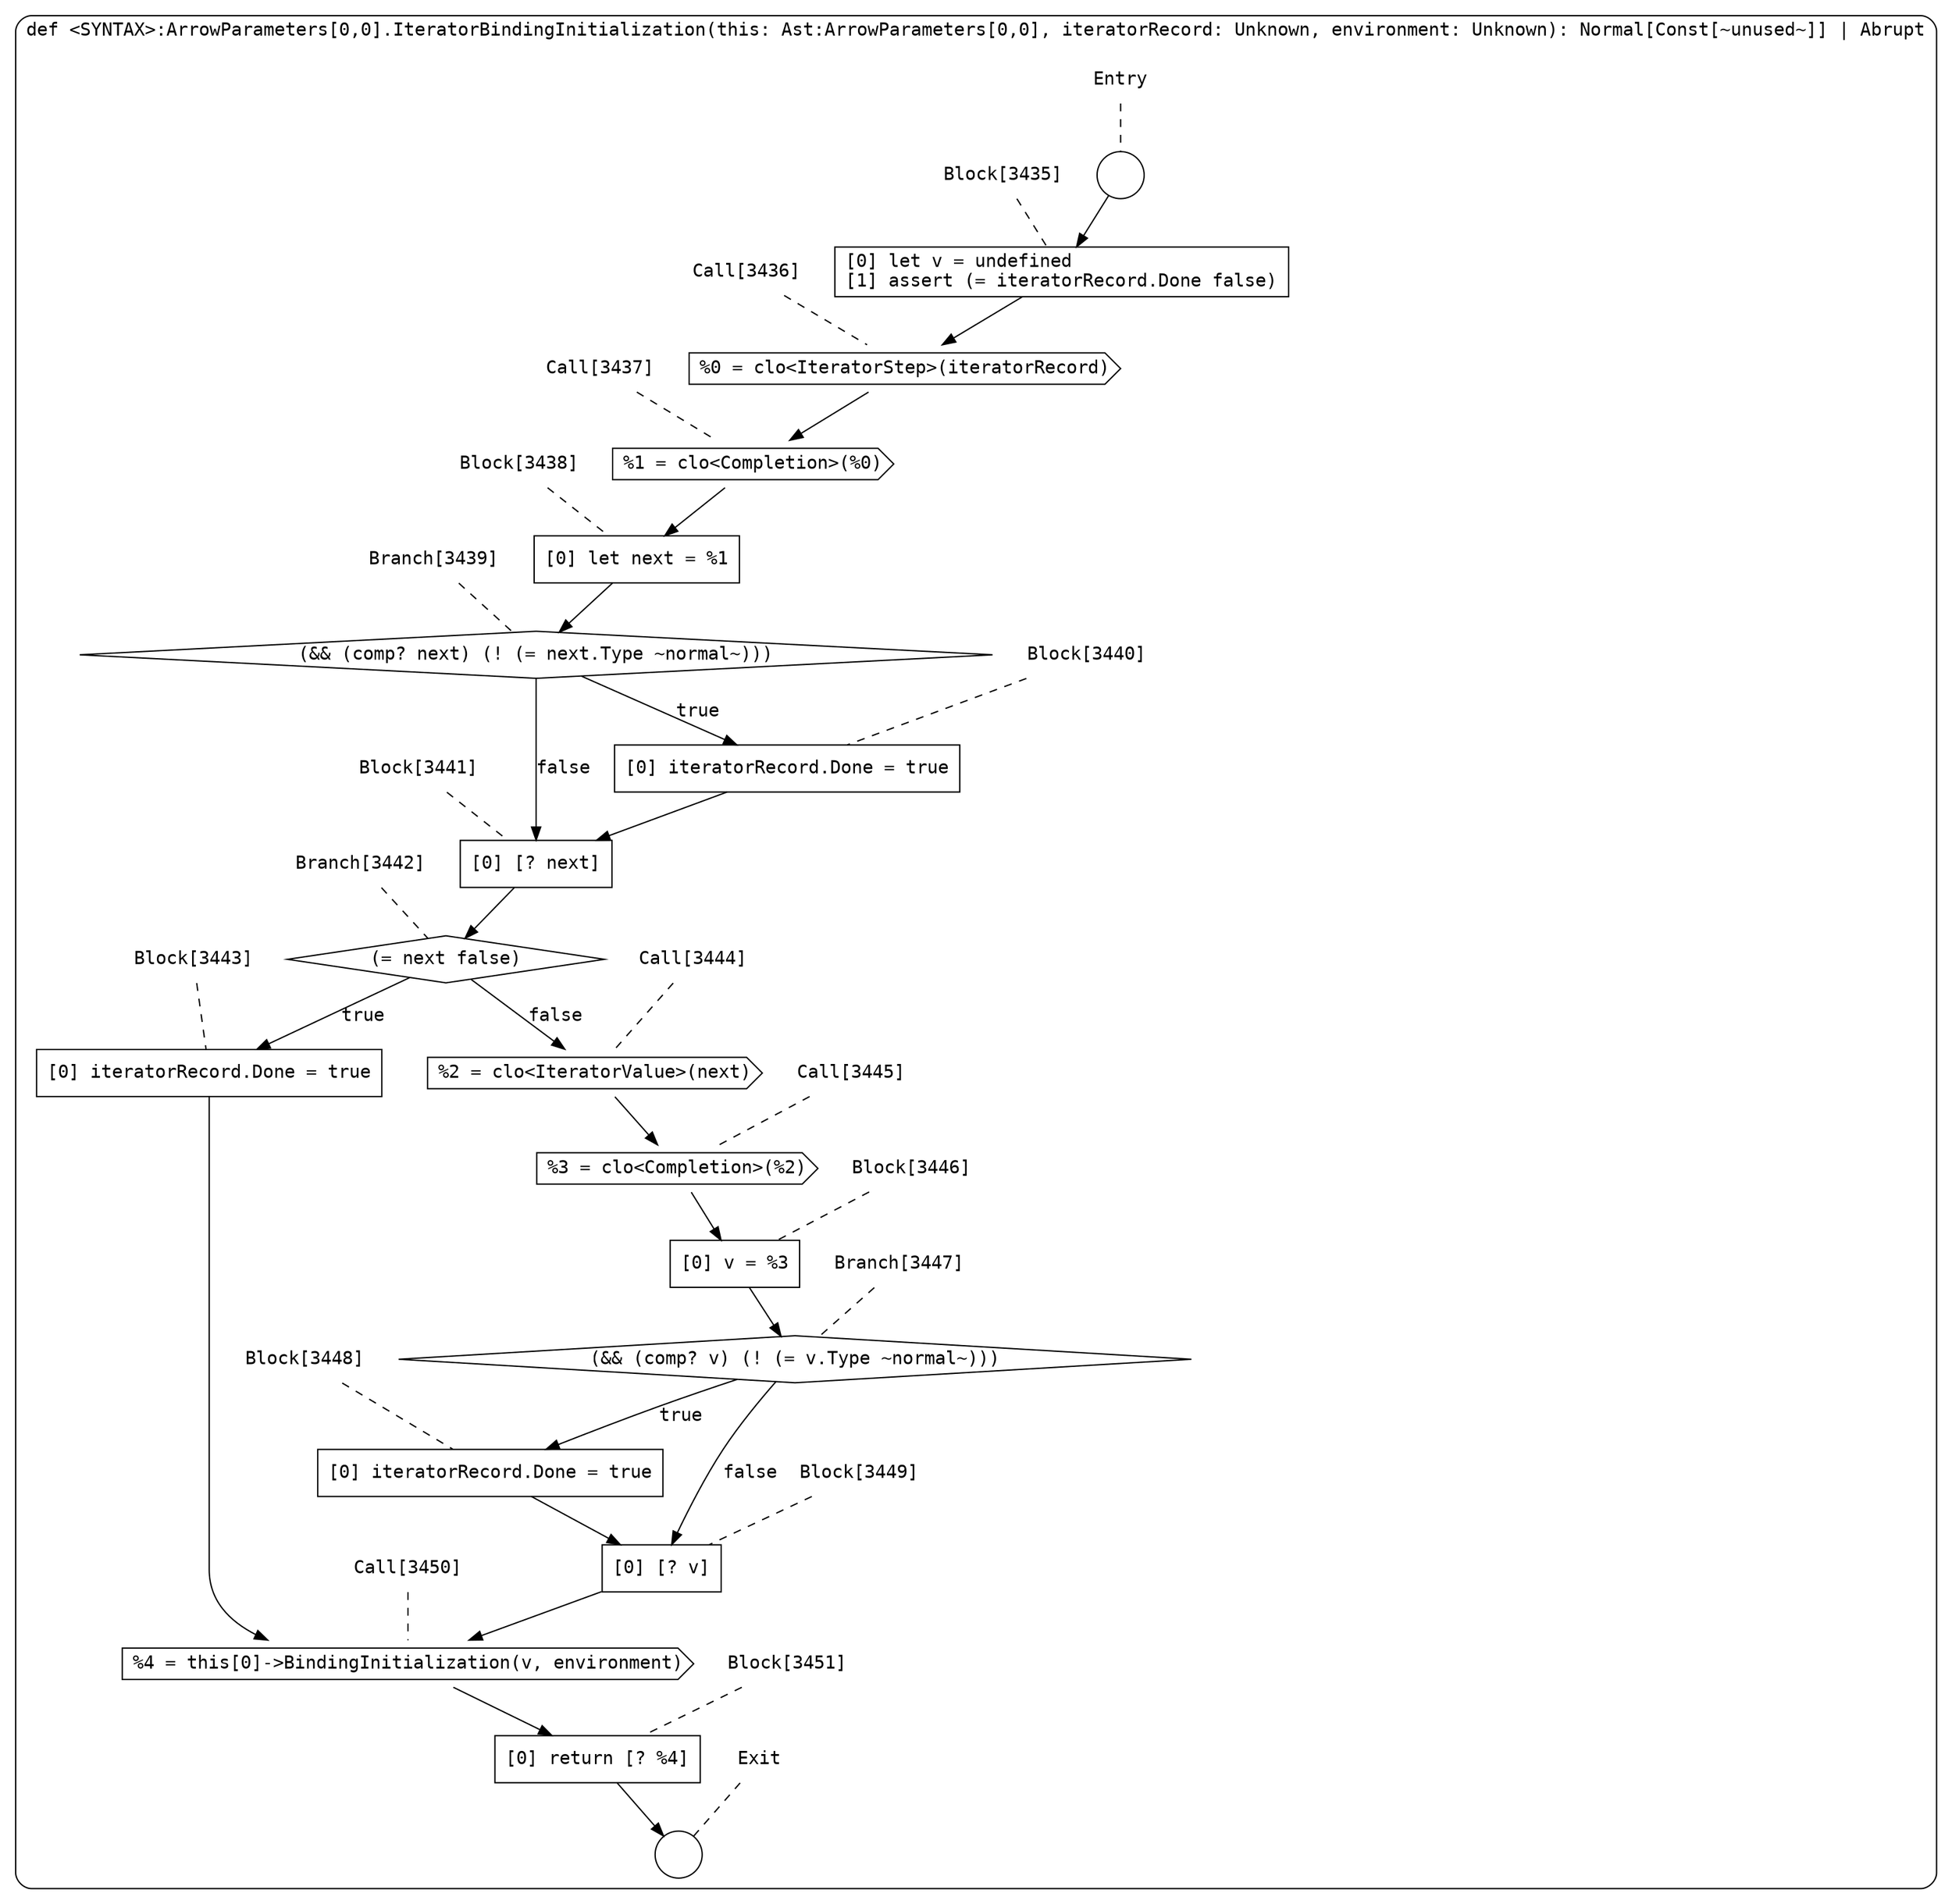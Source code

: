digraph {
  graph [fontname = "Consolas"]
  node [fontname = "Consolas"]
  edge [fontname = "Consolas"]
  subgraph cluster874 {
    label = "def <SYNTAX>:ArrowParameters[0,0].IteratorBindingInitialization(this: Ast:ArrowParameters[0,0], iteratorRecord: Unknown, environment: Unknown): Normal[Const[~unused~]] | Abrupt"
    style = rounded
    cluster874_entry_name [shape=none, label=<<font color="black">Entry</font>>]
    cluster874_entry_name -> cluster874_entry [arrowhead=none, color="black", style=dashed]
    cluster874_entry [shape=circle label=" " color="black" fillcolor="white" style=filled]
    cluster874_entry -> node3435 [color="black"]
    cluster874_exit_name [shape=none, label=<<font color="black">Exit</font>>]
    cluster874_exit_name -> cluster874_exit [arrowhead=none, color="black", style=dashed]
    cluster874_exit [shape=circle label=" " color="black" fillcolor="white" style=filled]
    node3435_name [shape=none, label=<<font color="black">Block[3435]</font>>]
    node3435_name -> node3435 [arrowhead=none, color="black", style=dashed]
    node3435 [shape=box, label=<<font color="black">[0] let v = undefined<BR ALIGN="LEFT"/>[1] assert (= iteratorRecord.Done false)<BR ALIGN="LEFT"/></font>> color="black" fillcolor="white", style=filled]
    node3435 -> node3436 [color="black"]
    node3436_name [shape=none, label=<<font color="black">Call[3436]</font>>]
    node3436_name -> node3436 [arrowhead=none, color="black", style=dashed]
    node3436 [shape=cds, label=<<font color="black">%0 = clo&lt;IteratorStep&gt;(iteratorRecord)</font>> color="black" fillcolor="white", style=filled]
    node3436 -> node3437 [color="black"]
    node3437_name [shape=none, label=<<font color="black">Call[3437]</font>>]
    node3437_name -> node3437 [arrowhead=none, color="black", style=dashed]
    node3437 [shape=cds, label=<<font color="black">%1 = clo&lt;Completion&gt;(%0)</font>> color="black" fillcolor="white", style=filled]
    node3437 -> node3438 [color="black"]
    node3438_name [shape=none, label=<<font color="black">Block[3438]</font>>]
    node3438_name -> node3438 [arrowhead=none, color="black", style=dashed]
    node3438 [shape=box, label=<<font color="black">[0] let next = %1<BR ALIGN="LEFT"/></font>> color="black" fillcolor="white", style=filled]
    node3438 -> node3439 [color="black"]
    node3439_name [shape=none, label=<<font color="black">Branch[3439]</font>>]
    node3439_name -> node3439 [arrowhead=none, color="black", style=dashed]
    node3439 [shape=diamond, label=<<font color="black">(&amp;&amp; (comp? next) (! (= next.Type ~normal~)))</font>> color="black" fillcolor="white", style=filled]
    node3439 -> node3440 [label=<<font color="black">true</font>> color="black"]
    node3439 -> node3441 [label=<<font color="black">false</font>> color="black"]
    node3440_name [shape=none, label=<<font color="black">Block[3440]</font>>]
    node3440_name -> node3440 [arrowhead=none, color="black", style=dashed]
    node3440 [shape=box, label=<<font color="black">[0] iteratorRecord.Done = true<BR ALIGN="LEFT"/></font>> color="black" fillcolor="white", style=filled]
    node3440 -> node3441 [color="black"]
    node3441_name [shape=none, label=<<font color="black">Block[3441]</font>>]
    node3441_name -> node3441 [arrowhead=none, color="black", style=dashed]
    node3441 [shape=box, label=<<font color="black">[0] [? next]<BR ALIGN="LEFT"/></font>> color="black" fillcolor="white", style=filled]
    node3441 -> node3442 [color="black"]
    node3442_name [shape=none, label=<<font color="black">Branch[3442]</font>>]
    node3442_name -> node3442 [arrowhead=none, color="black", style=dashed]
    node3442 [shape=diamond, label=<<font color="black">(= next false)</font>> color="black" fillcolor="white", style=filled]
    node3442 -> node3443 [label=<<font color="black">true</font>> color="black"]
    node3442 -> node3444 [label=<<font color="black">false</font>> color="black"]
    node3443_name [shape=none, label=<<font color="black">Block[3443]</font>>]
    node3443_name -> node3443 [arrowhead=none, color="black", style=dashed]
    node3443 [shape=box, label=<<font color="black">[0] iteratorRecord.Done = true<BR ALIGN="LEFT"/></font>> color="black" fillcolor="white", style=filled]
    node3443 -> node3450 [color="black"]
    node3444_name [shape=none, label=<<font color="black">Call[3444]</font>>]
    node3444_name -> node3444 [arrowhead=none, color="black", style=dashed]
    node3444 [shape=cds, label=<<font color="black">%2 = clo&lt;IteratorValue&gt;(next)</font>> color="black" fillcolor="white", style=filled]
    node3444 -> node3445 [color="black"]
    node3450_name [shape=none, label=<<font color="black">Call[3450]</font>>]
    node3450_name -> node3450 [arrowhead=none, color="black", style=dashed]
    node3450 [shape=cds, label=<<font color="black">%4 = this[0]-&gt;BindingInitialization(v, environment)</font>> color="black" fillcolor="white", style=filled]
    node3450 -> node3451 [color="black"]
    node3445_name [shape=none, label=<<font color="black">Call[3445]</font>>]
    node3445_name -> node3445 [arrowhead=none, color="black", style=dashed]
    node3445 [shape=cds, label=<<font color="black">%3 = clo&lt;Completion&gt;(%2)</font>> color="black" fillcolor="white", style=filled]
    node3445 -> node3446 [color="black"]
    node3451_name [shape=none, label=<<font color="black">Block[3451]</font>>]
    node3451_name -> node3451 [arrowhead=none, color="black", style=dashed]
    node3451 [shape=box, label=<<font color="black">[0] return [? %4]<BR ALIGN="LEFT"/></font>> color="black" fillcolor="white", style=filled]
    node3451 -> cluster874_exit [color="black"]
    node3446_name [shape=none, label=<<font color="black">Block[3446]</font>>]
    node3446_name -> node3446 [arrowhead=none, color="black", style=dashed]
    node3446 [shape=box, label=<<font color="black">[0] v = %3<BR ALIGN="LEFT"/></font>> color="black" fillcolor="white", style=filled]
    node3446 -> node3447 [color="black"]
    node3447_name [shape=none, label=<<font color="black">Branch[3447]</font>>]
    node3447_name -> node3447 [arrowhead=none, color="black", style=dashed]
    node3447 [shape=diamond, label=<<font color="black">(&amp;&amp; (comp? v) (! (= v.Type ~normal~)))</font>> color="black" fillcolor="white", style=filled]
    node3447 -> node3448 [label=<<font color="black">true</font>> color="black"]
    node3447 -> node3449 [label=<<font color="black">false</font>> color="black"]
    node3448_name [shape=none, label=<<font color="black">Block[3448]</font>>]
    node3448_name -> node3448 [arrowhead=none, color="black", style=dashed]
    node3448 [shape=box, label=<<font color="black">[0] iteratorRecord.Done = true<BR ALIGN="LEFT"/></font>> color="black" fillcolor="white", style=filled]
    node3448 -> node3449 [color="black"]
    node3449_name [shape=none, label=<<font color="black">Block[3449]</font>>]
    node3449_name -> node3449 [arrowhead=none, color="black", style=dashed]
    node3449 [shape=box, label=<<font color="black">[0] [? v]<BR ALIGN="LEFT"/></font>> color="black" fillcolor="white", style=filled]
    node3449 -> node3450 [color="black"]
  }
}